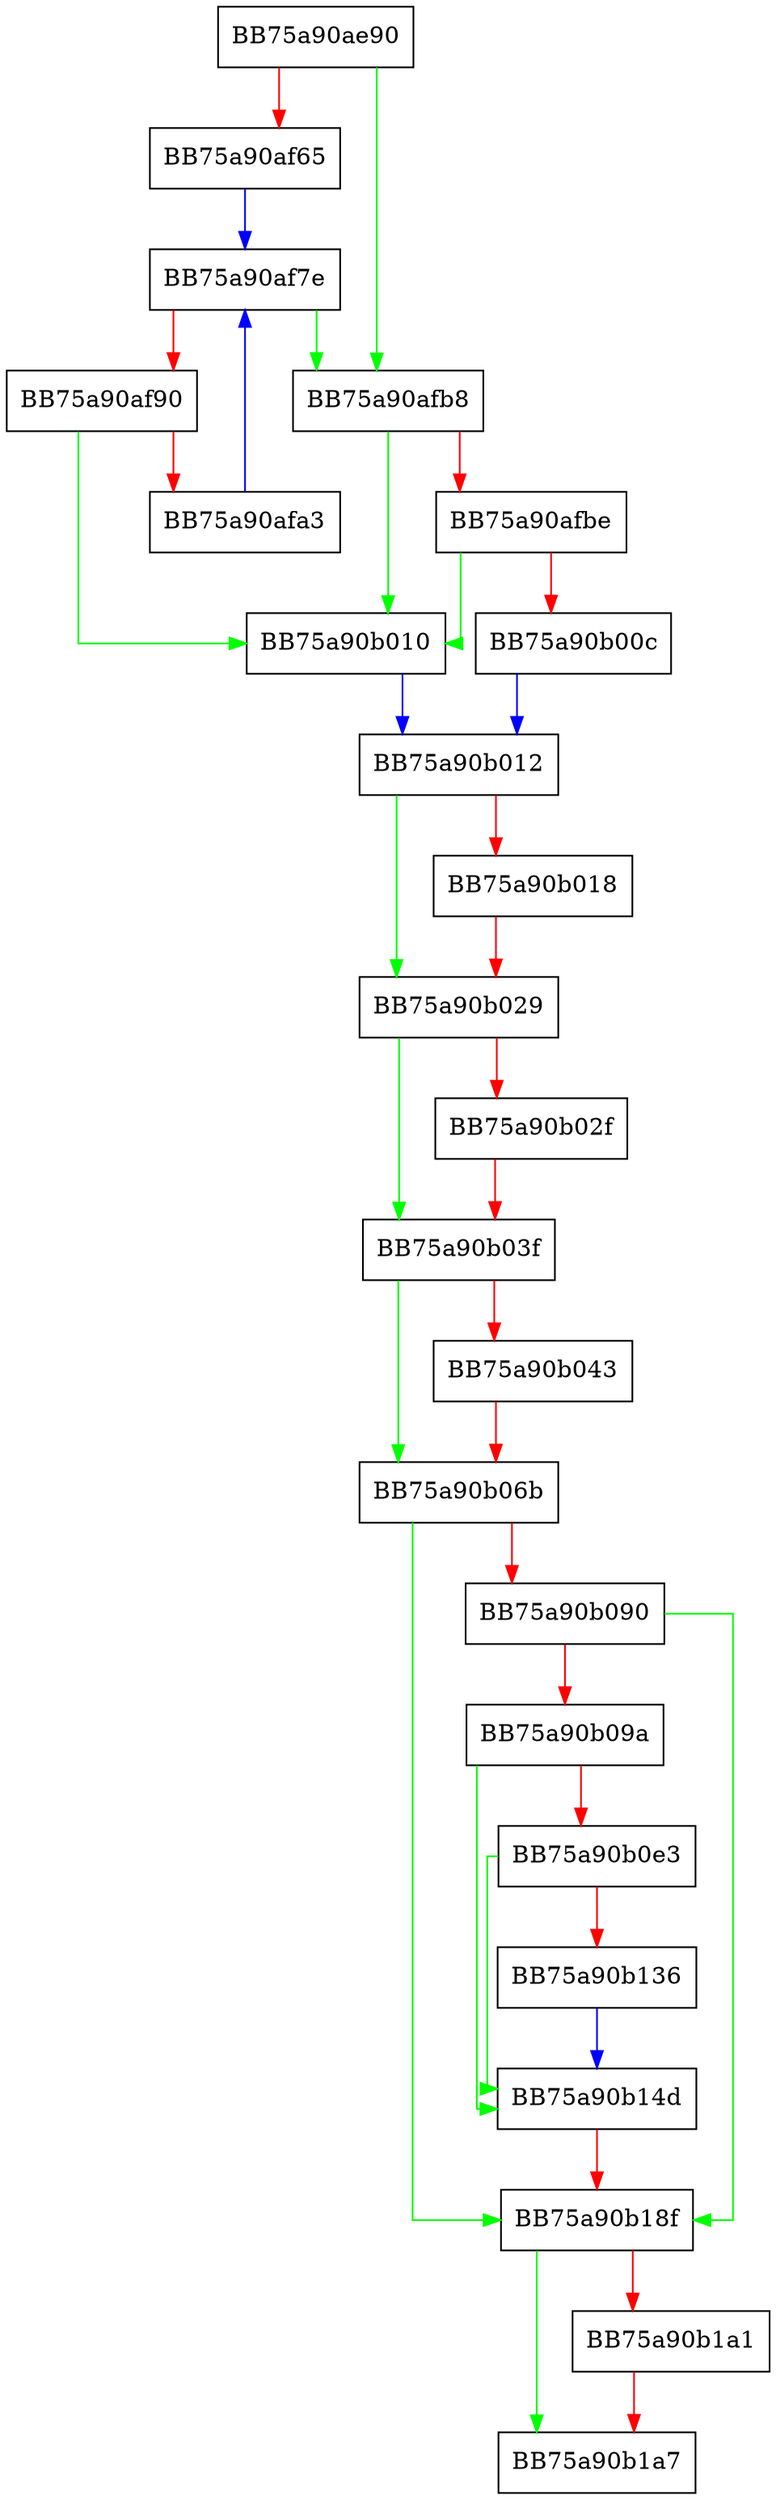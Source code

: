 digraph get_dependencies {
  node [shape="box"];
  graph [splines=ortho];
  BB75a90ae90 -> BB75a90afb8 [color="green"];
  BB75a90ae90 -> BB75a90af65 [color="red"];
  BB75a90af65 -> BB75a90af7e [color="blue"];
  BB75a90af7e -> BB75a90afb8 [color="green"];
  BB75a90af7e -> BB75a90af90 [color="red"];
  BB75a90af90 -> BB75a90b010 [color="green"];
  BB75a90af90 -> BB75a90afa3 [color="red"];
  BB75a90afa3 -> BB75a90af7e [color="blue"];
  BB75a90afb8 -> BB75a90b010 [color="green"];
  BB75a90afb8 -> BB75a90afbe [color="red"];
  BB75a90afbe -> BB75a90b010 [color="green"];
  BB75a90afbe -> BB75a90b00c [color="red"];
  BB75a90b00c -> BB75a90b012 [color="blue"];
  BB75a90b010 -> BB75a90b012 [color="blue"];
  BB75a90b012 -> BB75a90b029 [color="green"];
  BB75a90b012 -> BB75a90b018 [color="red"];
  BB75a90b018 -> BB75a90b029 [color="red"];
  BB75a90b029 -> BB75a90b03f [color="green"];
  BB75a90b029 -> BB75a90b02f [color="red"];
  BB75a90b02f -> BB75a90b03f [color="red"];
  BB75a90b03f -> BB75a90b06b [color="green"];
  BB75a90b03f -> BB75a90b043 [color="red"];
  BB75a90b043 -> BB75a90b06b [color="red"];
  BB75a90b06b -> BB75a90b18f [color="green"];
  BB75a90b06b -> BB75a90b090 [color="red"];
  BB75a90b090 -> BB75a90b18f [color="green"];
  BB75a90b090 -> BB75a90b09a [color="red"];
  BB75a90b09a -> BB75a90b14d [color="green"];
  BB75a90b09a -> BB75a90b0e3 [color="red"];
  BB75a90b0e3 -> BB75a90b14d [color="green"];
  BB75a90b0e3 -> BB75a90b136 [color="red"];
  BB75a90b136 -> BB75a90b14d [color="blue"];
  BB75a90b14d -> BB75a90b18f [color="red"];
  BB75a90b18f -> BB75a90b1a7 [color="green"];
  BB75a90b18f -> BB75a90b1a1 [color="red"];
  BB75a90b1a1 -> BB75a90b1a7 [color="red"];
}
